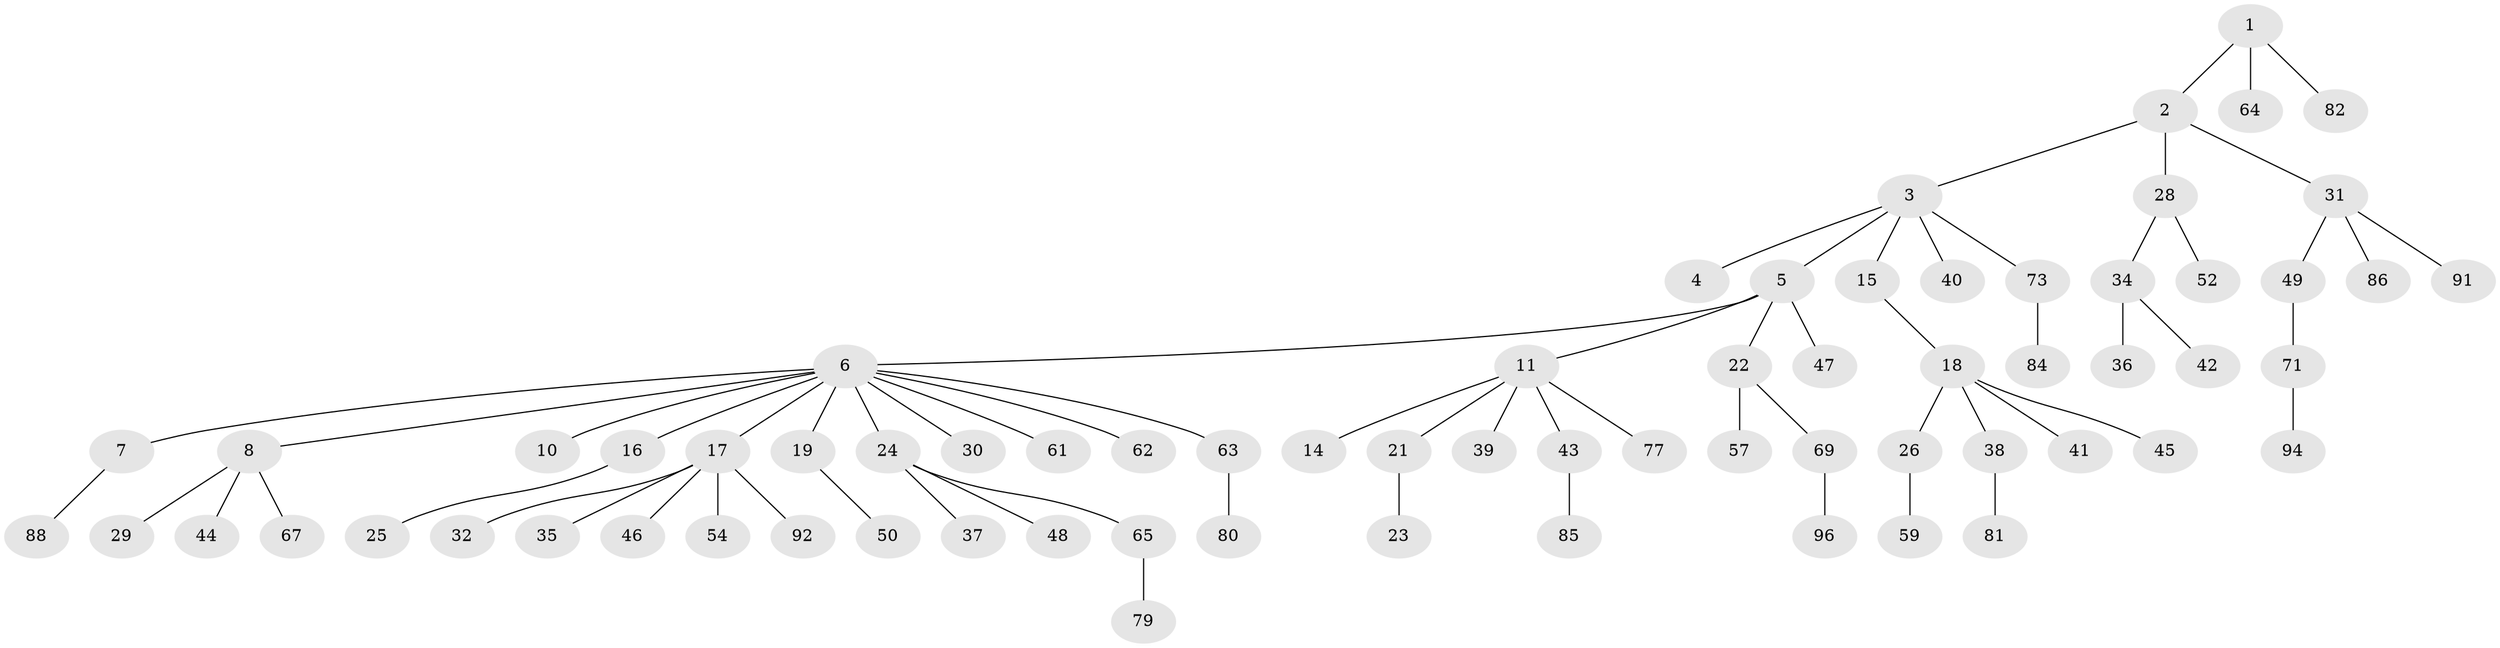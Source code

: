 // original degree distribution, {2: 0.2549019607843137, 5: 0.0392156862745098, 7: 0.00980392156862745, 1: 0.5294117647058824, 6: 0.0392156862745098, 8: 0.00980392156862745, 3: 0.10784313725490197, 4: 0.00980392156862745}
// Generated by graph-tools (version 1.1) at 2025/42/03/06/25 10:42:04]
// undirected, 70 vertices, 69 edges
graph export_dot {
graph [start="1"]
  node [color=gray90,style=filled];
  1 [super="+12"];
  2 [super="+99"];
  3 [super="+51"];
  4;
  5 [super="+97"];
  6 [super="+9"];
  7 [super="+66"];
  8 [super="+33"];
  10 [super="+87"];
  11 [super="+13"];
  14;
  15 [super="+56"];
  16;
  17 [super="+20"];
  18 [super="+27"];
  19 [super="+55"];
  21;
  22;
  23;
  24 [super="+95"];
  25 [super="+53"];
  26;
  28;
  29;
  30 [super="+76"];
  31 [super="+74"];
  32;
  34 [super="+101"];
  35;
  36;
  37;
  38;
  39;
  40 [super="+90"];
  41 [super="+72"];
  42;
  43 [super="+70"];
  44 [super="+78"];
  45;
  46;
  47;
  48 [super="+68"];
  49 [super="+89"];
  50;
  52 [super="+58"];
  54;
  57 [super="+100"];
  59 [super="+60"];
  61 [super="+98"];
  62;
  63 [super="+75"];
  64;
  65;
  67;
  69;
  71 [super="+83"];
  73;
  77;
  79;
  80;
  81;
  82 [super="+102"];
  84;
  85;
  86;
  88 [super="+93"];
  91;
  92;
  94;
  96;
  1 -- 2;
  1 -- 64;
  1 -- 82;
  2 -- 3;
  2 -- 28;
  2 -- 31;
  3 -- 4;
  3 -- 5;
  3 -- 15;
  3 -- 40;
  3 -- 73;
  5 -- 6;
  5 -- 11;
  5 -- 22;
  5 -- 47;
  6 -- 7;
  6 -- 8;
  6 -- 17;
  6 -- 19;
  6 -- 24;
  6 -- 30;
  6 -- 16;
  6 -- 10;
  6 -- 61;
  6 -- 62;
  6 -- 63;
  7 -- 88;
  8 -- 29;
  8 -- 44;
  8 -- 67;
  11 -- 14;
  11 -- 39;
  11 -- 77;
  11 -- 43;
  11 -- 21;
  15 -- 18;
  16 -- 25;
  17 -- 32;
  17 -- 46;
  17 -- 54;
  17 -- 92;
  17 -- 35;
  18 -- 26;
  18 -- 38;
  18 -- 41;
  18 -- 45;
  19 -- 50;
  21 -- 23;
  22 -- 57;
  22 -- 69;
  24 -- 37;
  24 -- 48;
  24 -- 65;
  26 -- 59;
  28 -- 34;
  28 -- 52;
  31 -- 49;
  31 -- 91;
  31 -- 86;
  34 -- 36;
  34 -- 42;
  38 -- 81;
  43 -- 85;
  49 -- 71;
  63 -- 80;
  65 -- 79;
  69 -- 96;
  71 -- 94;
  73 -- 84;
}
